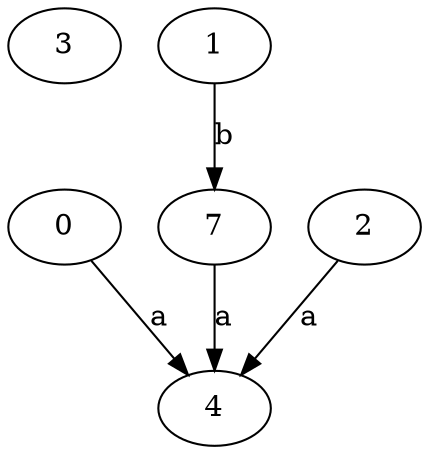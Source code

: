 strict digraph  {
3;
0;
4;
7;
1;
2;
0 -> 4  [label=a];
7 -> 4  [label=a];
1 -> 7  [label=b];
2 -> 4  [label=a];
}
